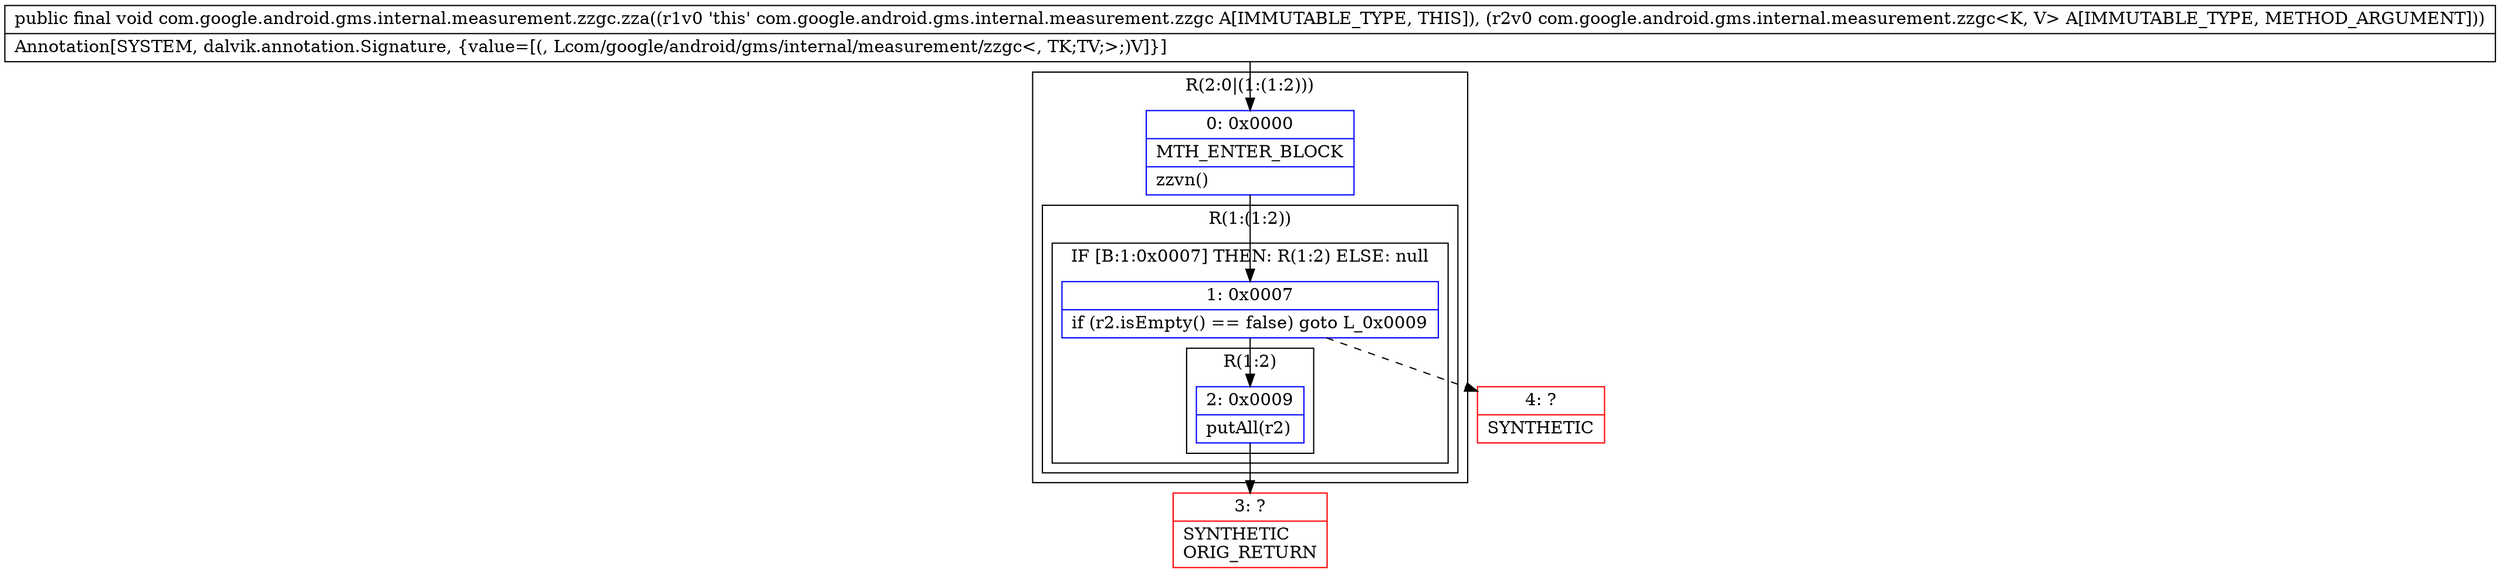 digraph "CFG forcom.google.android.gms.internal.measurement.zzgc.zza(Lcom\/google\/android\/gms\/internal\/measurement\/zzgc;)V" {
subgraph cluster_Region_896122964 {
label = "R(2:0|(1:(1:2)))";
node [shape=record,color=blue];
Node_0 [shape=record,label="{0\:\ 0x0000|MTH_ENTER_BLOCK\l|zzvn()\l}"];
subgraph cluster_Region_1977114711 {
label = "R(1:(1:2))";
node [shape=record,color=blue];
subgraph cluster_IfRegion_1430935940 {
label = "IF [B:1:0x0007] THEN: R(1:2) ELSE: null";
node [shape=record,color=blue];
Node_1 [shape=record,label="{1\:\ 0x0007|if (r2.isEmpty() == false) goto L_0x0009\l}"];
subgraph cluster_Region_929342039 {
label = "R(1:2)";
node [shape=record,color=blue];
Node_2 [shape=record,label="{2\:\ 0x0009|putAll(r2)\l}"];
}
}
}
}
Node_3 [shape=record,color=red,label="{3\:\ ?|SYNTHETIC\lORIG_RETURN\l}"];
Node_4 [shape=record,color=red,label="{4\:\ ?|SYNTHETIC\l}"];
MethodNode[shape=record,label="{public final void com.google.android.gms.internal.measurement.zzgc.zza((r1v0 'this' com.google.android.gms.internal.measurement.zzgc A[IMMUTABLE_TYPE, THIS]), (r2v0 com.google.android.gms.internal.measurement.zzgc\<K, V\> A[IMMUTABLE_TYPE, METHOD_ARGUMENT]))  | Annotation[SYSTEM, dalvik.annotation.Signature, \{value=[(, Lcom\/google\/android\/gms\/internal\/measurement\/zzgc\<, TK;TV;\>;)V]\}]\l}"];
MethodNode -> Node_0;
Node_0 -> Node_1;
Node_1 -> Node_2;
Node_1 -> Node_4[style=dashed];
Node_2 -> Node_3;
}

